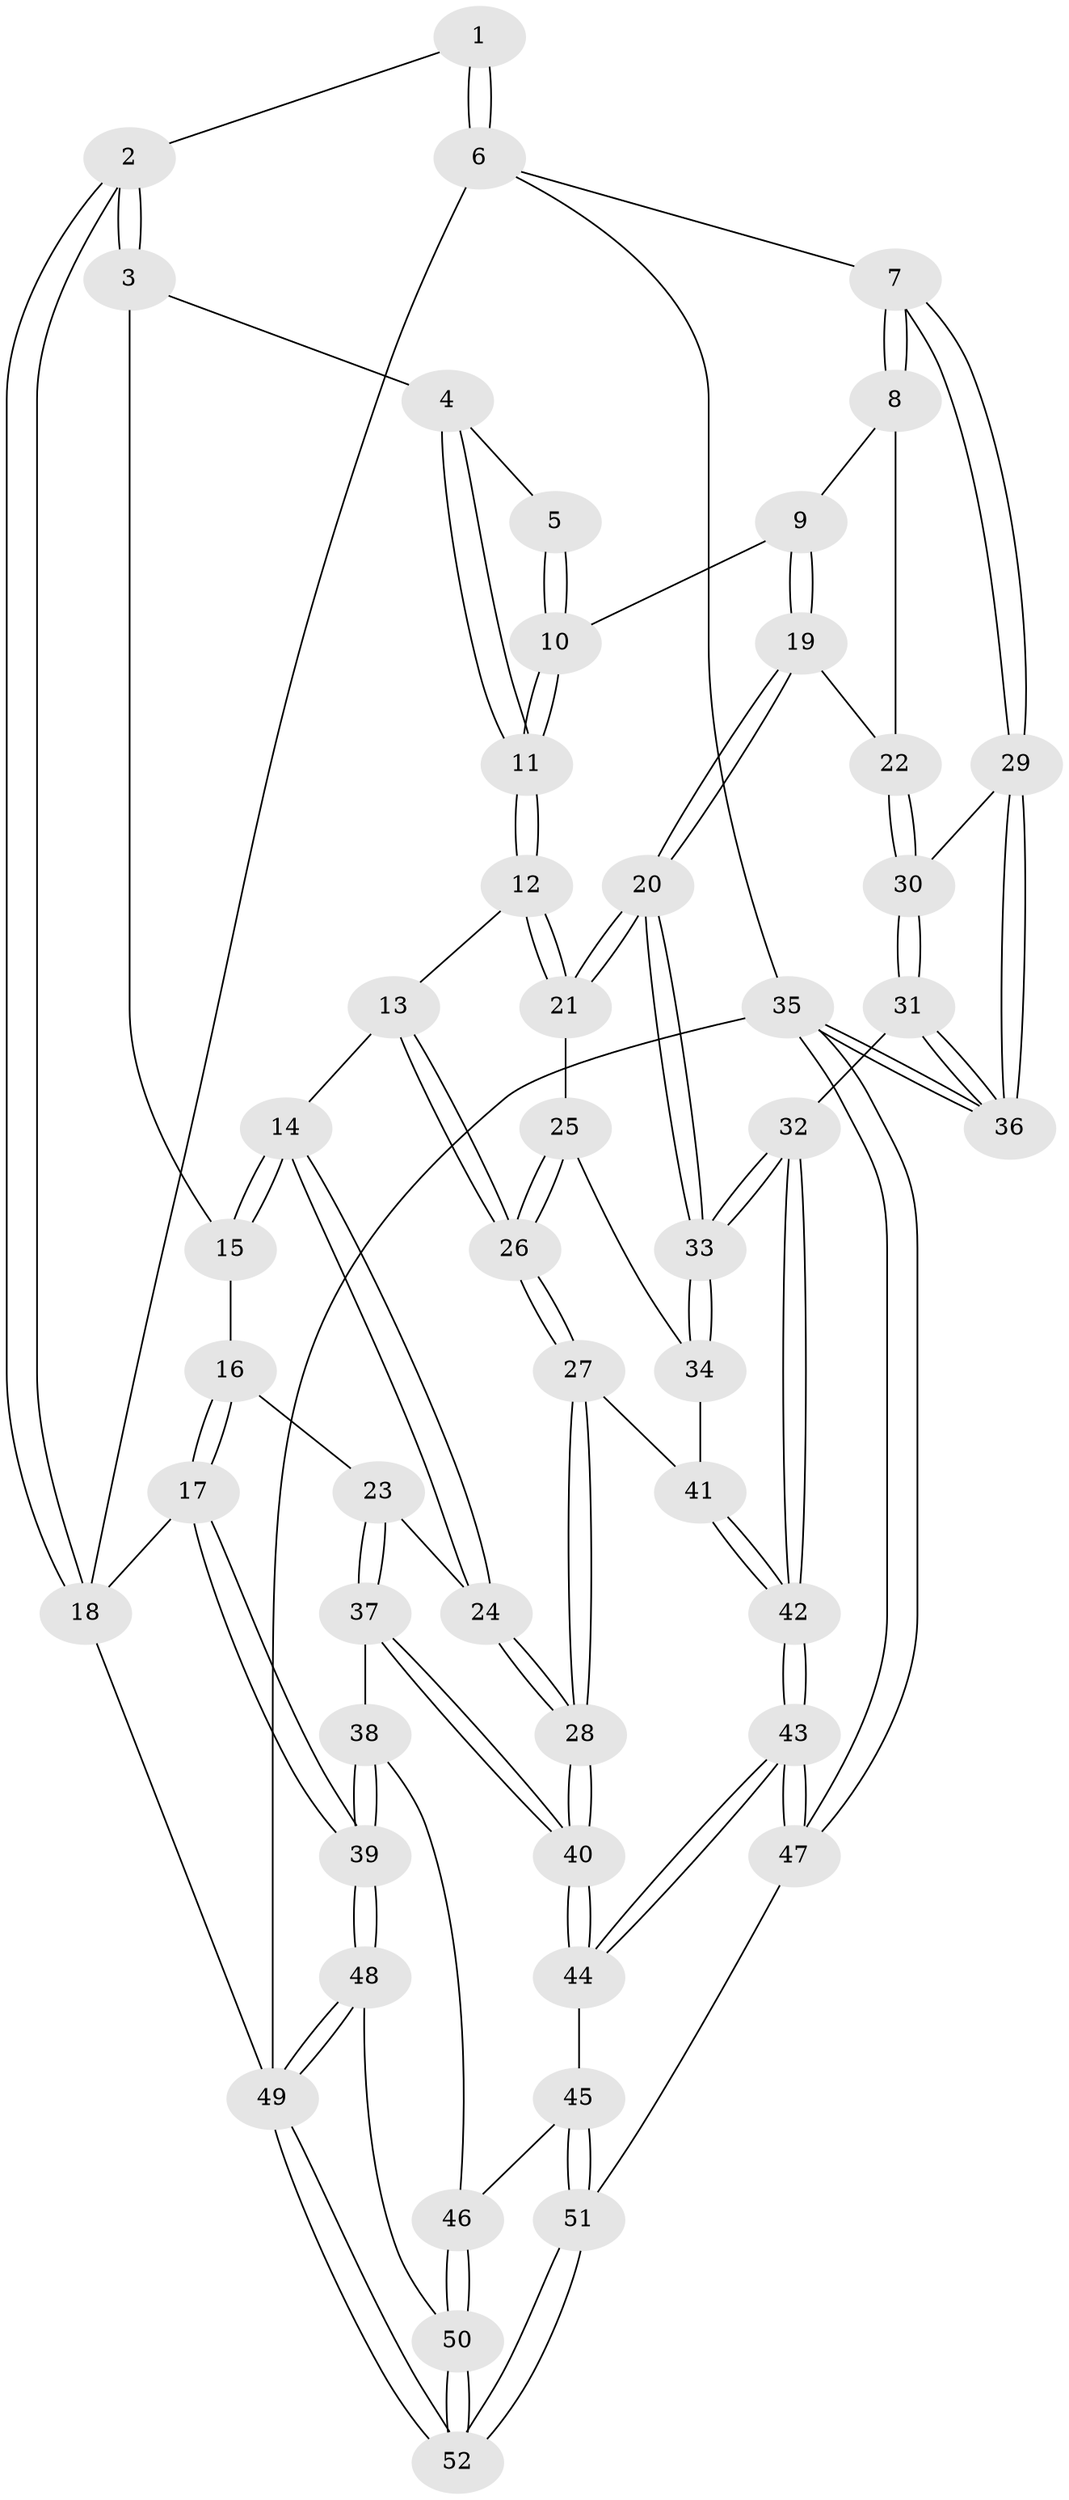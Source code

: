 // Generated by graph-tools (version 1.1) at 2025/38/03/09/25 02:38:30]
// undirected, 52 vertices, 127 edges
graph export_dot {
graph [start="1"]
  node [color=gray90,style=filled];
  1 [pos="+0.6414389952891305+0"];
  2 [pos="+0+0"];
  3 [pos="+0.044859306121428626+0"];
  4 [pos="+0.5629991029086319+0.16574368571137868"];
  5 [pos="+0.6337888084536636+0"];
  6 [pos="+1+0"];
  7 [pos="+1+0.11262914393532622"];
  8 [pos="+1+0.17594996314243092"];
  9 [pos="+0.9514876965053213+0.2216758718870473"];
  10 [pos="+0.9310635724611988+0.218329968565601"];
  11 [pos="+0.5780860085817743+0.23641812488364078"];
  12 [pos="+0.5418460299513721+0.34569360543412847"];
  13 [pos="+0.5128840353279512+0.3651226382987273"];
  14 [pos="+0.49403611305439027+0.373787987131903"];
  15 [pos="+0.10167127702100154+0.10190896184238918"];
  16 [pos="+0.16565699605869705+0.3784494988935324"];
  17 [pos="+0+0.6330669340956679"];
  18 [pos="+0+0"];
  19 [pos="+0.7906026385181836+0.47379770392270737"];
  20 [pos="+0.7598413415791655+0.48414068167094815"];
  21 [pos="+0.704507764501782+0.46545099874626383"];
  22 [pos="+0.8954488184709396+0.5114607225239731"];
  23 [pos="+0.36082151727362455+0.4852895836542139"];
  24 [pos="+0.3995065874705686+0.4577301924408584"];
  25 [pos="+0.662752207690414+0.554809539804779"];
  26 [pos="+0.589841128613116+0.6506865620017922"];
  27 [pos="+0.5884209571026122+0.6583268241921644"];
  28 [pos="+0.5744209736292245+0.6687921075873343"];
  29 [pos="+1+0.5719434461923567"];
  30 [pos="+1+0.5999814025087816"];
  31 [pos="+0.8347176526568918+0.7499091080892186"];
  32 [pos="+0.8260318708557296+0.7498375276168368"];
  33 [pos="+0.7830236996715786+0.6815797984290177"];
  34 [pos="+0.6832935197396706+0.6619241142874963"];
  35 [pos="+1+1"];
  36 [pos="+1+1"];
  37 [pos="+0.3227817251420565+0.613154897607223"];
  38 [pos="+0.2879793867768444+0.6483160786786369"];
  39 [pos="+0+0.6910921614848122"];
  40 [pos="+0.5260548093243048+0.7271931687786388"];
  41 [pos="+0.6203971215535442+0.6647866660141086"];
  42 [pos="+0.7256441110689632+0.8464251892235791"];
  43 [pos="+0.7161129113686014+0.8578029534584468"];
  44 [pos="+0.5410471884917689+0.810501291502778"];
  45 [pos="+0.46982890161833446+0.8808059647156148"];
  46 [pos="+0.3229635413770117+0.8636121594954002"];
  47 [pos="+0.7432043291588136+1"];
  48 [pos="+0+0.7410030298302697"];
  49 [pos="+0+1"];
  50 [pos="+0.25850490301425205+0.9347136112244125"];
  51 [pos="+0.5610821228973956+1"];
  52 [pos="+0.2372959119638671+1"];
  1 -- 2;
  1 -- 6;
  1 -- 6;
  2 -- 3;
  2 -- 3;
  2 -- 18;
  2 -- 18;
  3 -- 4;
  3 -- 15;
  4 -- 5;
  4 -- 11;
  4 -- 11;
  5 -- 10;
  5 -- 10;
  6 -- 7;
  6 -- 18;
  6 -- 35;
  7 -- 8;
  7 -- 8;
  7 -- 29;
  7 -- 29;
  8 -- 9;
  8 -- 22;
  9 -- 10;
  9 -- 19;
  9 -- 19;
  10 -- 11;
  10 -- 11;
  11 -- 12;
  11 -- 12;
  12 -- 13;
  12 -- 21;
  12 -- 21;
  13 -- 14;
  13 -- 26;
  13 -- 26;
  14 -- 15;
  14 -- 15;
  14 -- 24;
  14 -- 24;
  15 -- 16;
  16 -- 17;
  16 -- 17;
  16 -- 23;
  17 -- 18;
  17 -- 39;
  17 -- 39;
  18 -- 49;
  19 -- 20;
  19 -- 20;
  19 -- 22;
  20 -- 21;
  20 -- 21;
  20 -- 33;
  20 -- 33;
  21 -- 25;
  22 -- 30;
  22 -- 30;
  23 -- 24;
  23 -- 37;
  23 -- 37;
  24 -- 28;
  24 -- 28;
  25 -- 26;
  25 -- 26;
  25 -- 34;
  26 -- 27;
  26 -- 27;
  27 -- 28;
  27 -- 28;
  27 -- 41;
  28 -- 40;
  28 -- 40;
  29 -- 30;
  29 -- 36;
  29 -- 36;
  30 -- 31;
  30 -- 31;
  31 -- 32;
  31 -- 36;
  31 -- 36;
  32 -- 33;
  32 -- 33;
  32 -- 42;
  32 -- 42;
  33 -- 34;
  33 -- 34;
  34 -- 41;
  35 -- 36;
  35 -- 36;
  35 -- 47;
  35 -- 47;
  35 -- 49;
  37 -- 38;
  37 -- 40;
  37 -- 40;
  38 -- 39;
  38 -- 39;
  38 -- 46;
  39 -- 48;
  39 -- 48;
  40 -- 44;
  40 -- 44;
  41 -- 42;
  41 -- 42;
  42 -- 43;
  42 -- 43;
  43 -- 44;
  43 -- 44;
  43 -- 47;
  43 -- 47;
  44 -- 45;
  45 -- 46;
  45 -- 51;
  45 -- 51;
  46 -- 50;
  46 -- 50;
  47 -- 51;
  48 -- 49;
  48 -- 49;
  48 -- 50;
  49 -- 52;
  49 -- 52;
  50 -- 52;
  50 -- 52;
  51 -- 52;
  51 -- 52;
}

